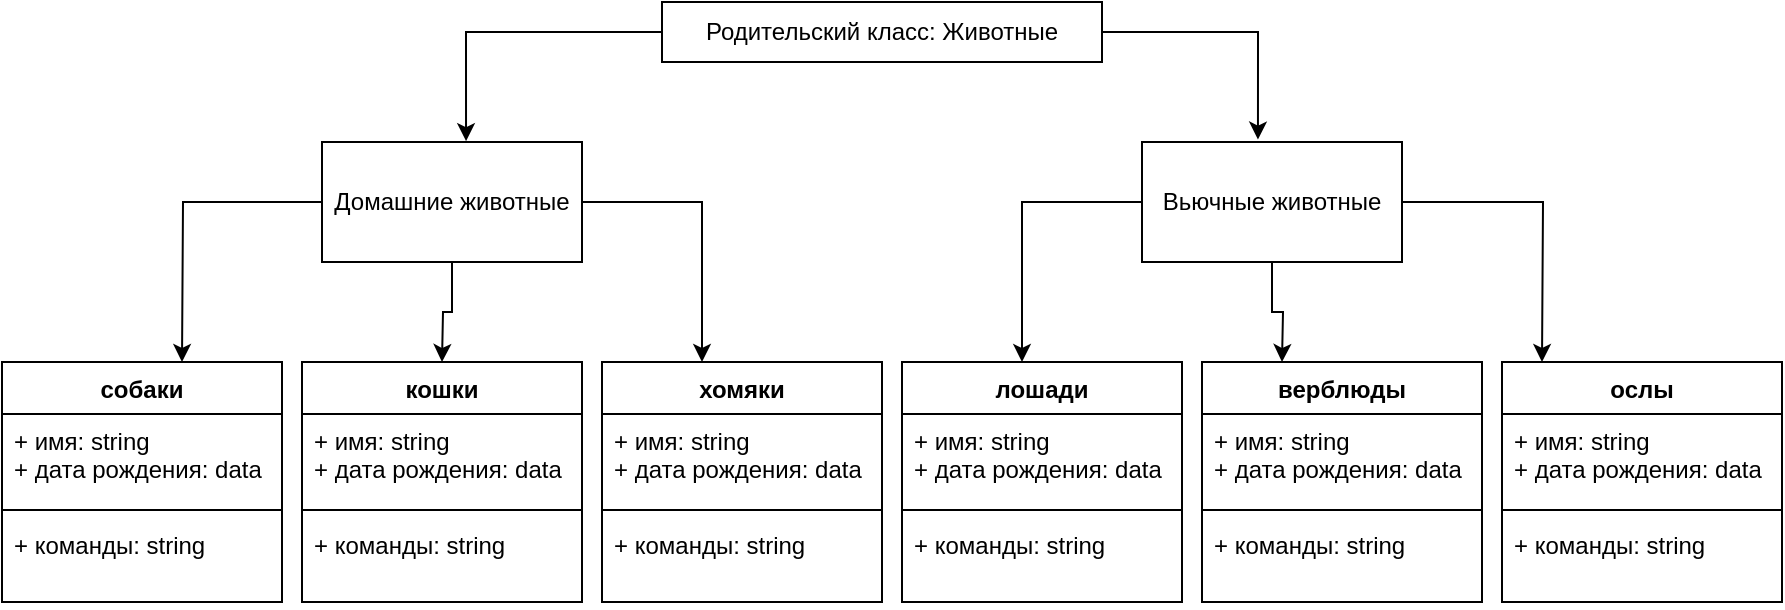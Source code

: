 <mxfile version="24.2.1" type="github">
  <diagram name="Страница — 1" id="bfD8w-6BxN9i6uouQfj0">
    <mxGraphModel dx="1050" dy="522" grid="1" gridSize="10" guides="1" tooltips="1" connect="1" arrows="1" fold="1" page="1" pageScale="1" pageWidth="827" pageHeight="1169" math="0" shadow="0">
      <root>
        <mxCell id="0" />
        <mxCell id="1" parent="0" />
        <mxCell id="6-WwLYE7taQDnbWcNYMr-1" value="Родительский класс: Животные" style="rounded=0;whiteSpace=wrap;html=1;" vertex="1" parent="1">
          <mxGeometry x="340" y="10" width="220" height="30" as="geometry" />
        </mxCell>
        <mxCell id="6-WwLYE7taQDnbWcNYMr-19" style="edgeStyle=orthogonalEdgeStyle;rounded=0;orthogonalLoop=1;jettySize=auto;html=1;entryX=0.5;entryY=0;entryDx=0;entryDy=0;" edge="1" parent="1" source="6-WwLYE7taQDnbWcNYMr-2">
          <mxGeometry relative="1" as="geometry">
            <mxPoint x="100" y="190" as="targetPoint" />
          </mxGeometry>
        </mxCell>
        <mxCell id="6-WwLYE7taQDnbWcNYMr-20" style="edgeStyle=orthogonalEdgeStyle;rounded=0;orthogonalLoop=1;jettySize=auto;html=1;entryX=0.5;entryY=0;entryDx=0;entryDy=0;" edge="1" parent="1" source="6-WwLYE7taQDnbWcNYMr-2">
          <mxGeometry relative="1" as="geometry">
            <mxPoint x="360" y="190" as="targetPoint" />
            <Array as="points">
              <mxPoint x="360" y="110" />
            </Array>
          </mxGeometry>
        </mxCell>
        <mxCell id="6-WwLYE7taQDnbWcNYMr-21" style="edgeStyle=orthogonalEdgeStyle;rounded=0;orthogonalLoop=1;jettySize=auto;html=1;entryX=0.5;entryY=0;entryDx=0;entryDy=0;" edge="1" parent="1" source="6-WwLYE7taQDnbWcNYMr-2">
          <mxGeometry relative="1" as="geometry">
            <mxPoint x="230" y="190" as="targetPoint" />
          </mxGeometry>
        </mxCell>
        <mxCell id="6-WwLYE7taQDnbWcNYMr-2" value="Домашние животные" style="rounded=0;whiteSpace=wrap;html=1;" vertex="1" parent="1">
          <mxGeometry x="170" y="80" width="130" height="60" as="geometry" />
        </mxCell>
        <mxCell id="6-WwLYE7taQDnbWcNYMr-22" style="edgeStyle=orthogonalEdgeStyle;rounded=0;orthogonalLoop=1;jettySize=auto;html=1;entryX=0.5;entryY=0;entryDx=0;entryDy=0;" edge="1" parent="1" source="6-WwLYE7taQDnbWcNYMr-3">
          <mxGeometry relative="1" as="geometry">
            <mxPoint x="520" y="190" as="targetPoint" />
            <Array as="points">
              <mxPoint x="520" y="110" />
            </Array>
          </mxGeometry>
        </mxCell>
        <mxCell id="6-WwLYE7taQDnbWcNYMr-23" style="edgeStyle=orthogonalEdgeStyle;rounded=0;orthogonalLoop=1;jettySize=auto;html=1;entryX=0.5;entryY=0;entryDx=0;entryDy=0;" edge="1" parent="1" source="6-WwLYE7taQDnbWcNYMr-3">
          <mxGeometry relative="1" as="geometry">
            <mxPoint x="780" y="190" as="targetPoint" />
          </mxGeometry>
        </mxCell>
        <mxCell id="6-WwLYE7taQDnbWcNYMr-24" style="edgeStyle=orthogonalEdgeStyle;rounded=0;orthogonalLoop=1;jettySize=auto;html=1;entryX=0.5;entryY=0;entryDx=0;entryDy=0;" edge="1" parent="1" source="6-WwLYE7taQDnbWcNYMr-3">
          <mxGeometry relative="1" as="geometry">
            <mxPoint x="650" y="190" as="targetPoint" />
          </mxGeometry>
        </mxCell>
        <mxCell id="6-WwLYE7taQDnbWcNYMr-3" value="Вьючные животные" style="rounded=0;whiteSpace=wrap;html=1;" vertex="1" parent="1">
          <mxGeometry x="580" y="80" width="130" height="60" as="geometry" />
        </mxCell>
        <mxCell id="6-WwLYE7taQDnbWcNYMr-17" style="edgeStyle=orthogonalEdgeStyle;rounded=0;orthogonalLoop=1;jettySize=auto;html=1;entryX=0.554;entryY=-0.007;entryDx=0;entryDy=0;entryPerimeter=0;" edge="1" parent="1" source="6-WwLYE7taQDnbWcNYMr-1" target="6-WwLYE7taQDnbWcNYMr-2">
          <mxGeometry relative="1" as="geometry" />
        </mxCell>
        <mxCell id="6-WwLYE7taQDnbWcNYMr-18" style="edgeStyle=orthogonalEdgeStyle;rounded=0;orthogonalLoop=1;jettySize=auto;html=1;entryX=0.446;entryY=-0.02;entryDx=0;entryDy=0;entryPerimeter=0;" edge="1" parent="1" source="6-WwLYE7taQDnbWcNYMr-1" target="6-WwLYE7taQDnbWcNYMr-3">
          <mxGeometry relative="1" as="geometry" />
        </mxCell>
        <mxCell id="6-WwLYE7taQDnbWcNYMr-25" value="собаки" style="swimlane;fontStyle=1;align=center;verticalAlign=top;childLayout=stackLayout;horizontal=1;startSize=26;horizontalStack=0;resizeParent=1;resizeParentMax=0;resizeLast=0;collapsible=1;marginBottom=0;whiteSpace=wrap;html=1;" vertex="1" parent="1">
          <mxGeometry x="10" y="190" width="140" height="120" as="geometry" />
        </mxCell>
        <mxCell id="6-WwLYE7taQDnbWcNYMr-26" value="+ имя: string&lt;div&gt;+ дата рождения: data&lt;/div&gt;" style="text;strokeColor=none;fillColor=none;align=left;verticalAlign=top;spacingLeft=4;spacingRight=4;overflow=hidden;rotatable=0;points=[[0,0.5],[1,0.5]];portConstraint=eastwest;whiteSpace=wrap;html=1;" vertex="1" parent="6-WwLYE7taQDnbWcNYMr-25">
          <mxGeometry y="26" width="140" height="44" as="geometry" />
        </mxCell>
        <mxCell id="6-WwLYE7taQDnbWcNYMr-27" value="" style="line;strokeWidth=1;fillColor=none;align=left;verticalAlign=middle;spacingTop=-1;spacingLeft=3;spacingRight=3;rotatable=0;labelPosition=right;points=[];portConstraint=eastwest;strokeColor=inherit;" vertex="1" parent="6-WwLYE7taQDnbWcNYMr-25">
          <mxGeometry y="70" width="140" height="8" as="geometry" />
        </mxCell>
        <mxCell id="6-WwLYE7taQDnbWcNYMr-28" value="+ команды: string" style="text;strokeColor=none;fillColor=none;align=left;verticalAlign=top;spacingLeft=4;spacingRight=4;overflow=hidden;rotatable=0;points=[[0,0.5],[1,0.5]];portConstraint=eastwest;whiteSpace=wrap;html=1;" vertex="1" parent="6-WwLYE7taQDnbWcNYMr-25">
          <mxGeometry y="78" width="140" height="42" as="geometry" />
        </mxCell>
        <mxCell id="6-WwLYE7taQDnbWcNYMr-29" value="кошки" style="swimlane;fontStyle=1;align=center;verticalAlign=top;childLayout=stackLayout;horizontal=1;startSize=26;horizontalStack=0;resizeParent=1;resizeParentMax=0;resizeLast=0;collapsible=1;marginBottom=0;whiteSpace=wrap;html=1;" vertex="1" parent="1">
          <mxGeometry x="160" y="190" width="140" height="120" as="geometry" />
        </mxCell>
        <mxCell id="6-WwLYE7taQDnbWcNYMr-30" value="+ имя: string&lt;div&gt;+ дата рождения: data&lt;/div&gt;" style="text;strokeColor=none;fillColor=none;align=left;verticalAlign=top;spacingLeft=4;spacingRight=4;overflow=hidden;rotatable=0;points=[[0,0.5],[1,0.5]];portConstraint=eastwest;whiteSpace=wrap;html=1;" vertex="1" parent="6-WwLYE7taQDnbWcNYMr-29">
          <mxGeometry y="26" width="140" height="44" as="geometry" />
        </mxCell>
        <mxCell id="6-WwLYE7taQDnbWcNYMr-31" value="" style="line;strokeWidth=1;fillColor=none;align=left;verticalAlign=middle;spacingTop=-1;spacingLeft=3;spacingRight=3;rotatable=0;labelPosition=right;points=[];portConstraint=eastwest;strokeColor=inherit;" vertex="1" parent="6-WwLYE7taQDnbWcNYMr-29">
          <mxGeometry y="70" width="140" height="8" as="geometry" />
        </mxCell>
        <mxCell id="6-WwLYE7taQDnbWcNYMr-32" value="+ команды: string" style="text;strokeColor=none;fillColor=none;align=left;verticalAlign=top;spacingLeft=4;spacingRight=4;overflow=hidden;rotatable=0;points=[[0,0.5],[1,0.5]];portConstraint=eastwest;whiteSpace=wrap;html=1;" vertex="1" parent="6-WwLYE7taQDnbWcNYMr-29">
          <mxGeometry y="78" width="140" height="42" as="geometry" />
        </mxCell>
        <mxCell id="6-WwLYE7taQDnbWcNYMr-33" value="хомяки" style="swimlane;fontStyle=1;align=center;verticalAlign=top;childLayout=stackLayout;horizontal=1;startSize=26;horizontalStack=0;resizeParent=1;resizeParentMax=0;resizeLast=0;collapsible=1;marginBottom=0;whiteSpace=wrap;html=1;" vertex="1" parent="1">
          <mxGeometry x="310" y="190" width="140" height="120" as="geometry" />
        </mxCell>
        <mxCell id="6-WwLYE7taQDnbWcNYMr-34" value="+ имя: string&lt;div&gt;+ дата рождения: data&lt;/div&gt;" style="text;strokeColor=none;fillColor=none;align=left;verticalAlign=top;spacingLeft=4;spacingRight=4;overflow=hidden;rotatable=0;points=[[0,0.5],[1,0.5]];portConstraint=eastwest;whiteSpace=wrap;html=1;" vertex="1" parent="6-WwLYE7taQDnbWcNYMr-33">
          <mxGeometry y="26" width="140" height="44" as="geometry" />
        </mxCell>
        <mxCell id="6-WwLYE7taQDnbWcNYMr-35" value="" style="line;strokeWidth=1;fillColor=none;align=left;verticalAlign=middle;spacingTop=-1;spacingLeft=3;spacingRight=3;rotatable=0;labelPosition=right;points=[];portConstraint=eastwest;strokeColor=inherit;" vertex="1" parent="6-WwLYE7taQDnbWcNYMr-33">
          <mxGeometry y="70" width="140" height="8" as="geometry" />
        </mxCell>
        <mxCell id="6-WwLYE7taQDnbWcNYMr-36" value="+ команды: string" style="text;strokeColor=none;fillColor=none;align=left;verticalAlign=top;spacingLeft=4;spacingRight=4;overflow=hidden;rotatable=0;points=[[0,0.5],[1,0.5]];portConstraint=eastwest;whiteSpace=wrap;html=1;" vertex="1" parent="6-WwLYE7taQDnbWcNYMr-33">
          <mxGeometry y="78" width="140" height="42" as="geometry" />
        </mxCell>
        <mxCell id="6-WwLYE7taQDnbWcNYMr-41" value="лошади" style="swimlane;fontStyle=1;align=center;verticalAlign=top;childLayout=stackLayout;horizontal=1;startSize=26;horizontalStack=0;resizeParent=1;resizeParentMax=0;resizeLast=0;collapsible=1;marginBottom=0;whiteSpace=wrap;html=1;" vertex="1" parent="1">
          <mxGeometry x="460" y="190" width="140" height="120" as="geometry" />
        </mxCell>
        <mxCell id="6-WwLYE7taQDnbWcNYMr-42" value="+ имя: string&lt;div&gt;+ дата рождения: data&lt;/div&gt;" style="text;strokeColor=none;fillColor=none;align=left;verticalAlign=top;spacingLeft=4;spacingRight=4;overflow=hidden;rotatable=0;points=[[0,0.5],[1,0.5]];portConstraint=eastwest;whiteSpace=wrap;html=1;" vertex="1" parent="6-WwLYE7taQDnbWcNYMr-41">
          <mxGeometry y="26" width="140" height="44" as="geometry" />
        </mxCell>
        <mxCell id="6-WwLYE7taQDnbWcNYMr-43" value="" style="line;strokeWidth=1;fillColor=none;align=left;verticalAlign=middle;spacingTop=-1;spacingLeft=3;spacingRight=3;rotatable=0;labelPosition=right;points=[];portConstraint=eastwest;strokeColor=inherit;" vertex="1" parent="6-WwLYE7taQDnbWcNYMr-41">
          <mxGeometry y="70" width="140" height="8" as="geometry" />
        </mxCell>
        <mxCell id="6-WwLYE7taQDnbWcNYMr-44" value="+ команды: string" style="text;strokeColor=none;fillColor=none;align=left;verticalAlign=top;spacingLeft=4;spacingRight=4;overflow=hidden;rotatable=0;points=[[0,0.5],[1,0.5]];portConstraint=eastwest;whiteSpace=wrap;html=1;" vertex="1" parent="6-WwLYE7taQDnbWcNYMr-41">
          <mxGeometry y="78" width="140" height="42" as="geometry" />
        </mxCell>
        <mxCell id="6-WwLYE7taQDnbWcNYMr-45" value="верблюды" style="swimlane;fontStyle=1;align=center;verticalAlign=top;childLayout=stackLayout;horizontal=1;startSize=26;horizontalStack=0;resizeParent=1;resizeParentMax=0;resizeLast=0;collapsible=1;marginBottom=0;whiteSpace=wrap;html=1;" vertex="1" parent="1">
          <mxGeometry x="610" y="190" width="140" height="120" as="geometry" />
        </mxCell>
        <mxCell id="6-WwLYE7taQDnbWcNYMr-46" value="+ имя: string&lt;div&gt;+ дата рождения: data&lt;/div&gt;" style="text;strokeColor=none;fillColor=none;align=left;verticalAlign=top;spacingLeft=4;spacingRight=4;overflow=hidden;rotatable=0;points=[[0,0.5],[1,0.5]];portConstraint=eastwest;whiteSpace=wrap;html=1;" vertex="1" parent="6-WwLYE7taQDnbWcNYMr-45">
          <mxGeometry y="26" width="140" height="44" as="geometry" />
        </mxCell>
        <mxCell id="6-WwLYE7taQDnbWcNYMr-47" value="" style="line;strokeWidth=1;fillColor=none;align=left;verticalAlign=middle;spacingTop=-1;spacingLeft=3;spacingRight=3;rotatable=0;labelPosition=right;points=[];portConstraint=eastwest;strokeColor=inherit;" vertex="1" parent="6-WwLYE7taQDnbWcNYMr-45">
          <mxGeometry y="70" width="140" height="8" as="geometry" />
        </mxCell>
        <mxCell id="6-WwLYE7taQDnbWcNYMr-48" value="+ команды: string" style="text;strokeColor=none;fillColor=none;align=left;verticalAlign=top;spacingLeft=4;spacingRight=4;overflow=hidden;rotatable=0;points=[[0,0.5],[1,0.5]];portConstraint=eastwest;whiteSpace=wrap;html=1;" vertex="1" parent="6-WwLYE7taQDnbWcNYMr-45">
          <mxGeometry y="78" width="140" height="42" as="geometry" />
        </mxCell>
        <mxCell id="6-WwLYE7taQDnbWcNYMr-49" value="ослы" style="swimlane;fontStyle=1;align=center;verticalAlign=top;childLayout=stackLayout;horizontal=1;startSize=26;horizontalStack=0;resizeParent=1;resizeParentMax=0;resizeLast=0;collapsible=1;marginBottom=0;whiteSpace=wrap;html=1;" vertex="1" parent="1">
          <mxGeometry x="760" y="190" width="140" height="120" as="geometry" />
        </mxCell>
        <mxCell id="6-WwLYE7taQDnbWcNYMr-50" value="+ имя: string&lt;div&gt;+ дата рождения: data&lt;/div&gt;" style="text;strokeColor=none;fillColor=none;align=left;verticalAlign=top;spacingLeft=4;spacingRight=4;overflow=hidden;rotatable=0;points=[[0,0.5],[1,0.5]];portConstraint=eastwest;whiteSpace=wrap;html=1;" vertex="1" parent="6-WwLYE7taQDnbWcNYMr-49">
          <mxGeometry y="26" width="140" height="44" as="geometry" />
        </mxCell>
        <mxCell id="6-WwLYE7taQDnbWcNYMr-51" value="" style="line;strokeWidth=1;fillColor=none;align=left;verticalAlign=middle;spacingTop=-1;spacingLeft=3;spacingRight=3;rotatable=0;labelPosition=right;points=[];portConstraint=eastwest;strokeColor=inherit;" vertex="1" parent="6-WwLYE7taQDnbWcNYMr-49">
          <mxGeometry y="70" width="140" height="8" as="geometry" />
        </mxCell>
        <mxCell id="6-WwLYE7taQDnbWcNYMr-52" value="+ команды: string" style="text;strokeColor=none;fillColor=none;align=left;verticalAlign=top;spacingLeft=4;spacingRight=4;overflow=hidden;rotatable=0;points=[[0,0.5],[1,0.5]];portConstraint=eastwest;whiteSpace=wrap;html=1;" vertex="1" parent="6-WwLYE7taQDnbWcNYMr-49">
          <mxGeometry y="78" width="140" height="42" as="geometry" />
        </mxCell>
      </root>
    </mxGraphModel>
  </diagram>
</mxfile>
